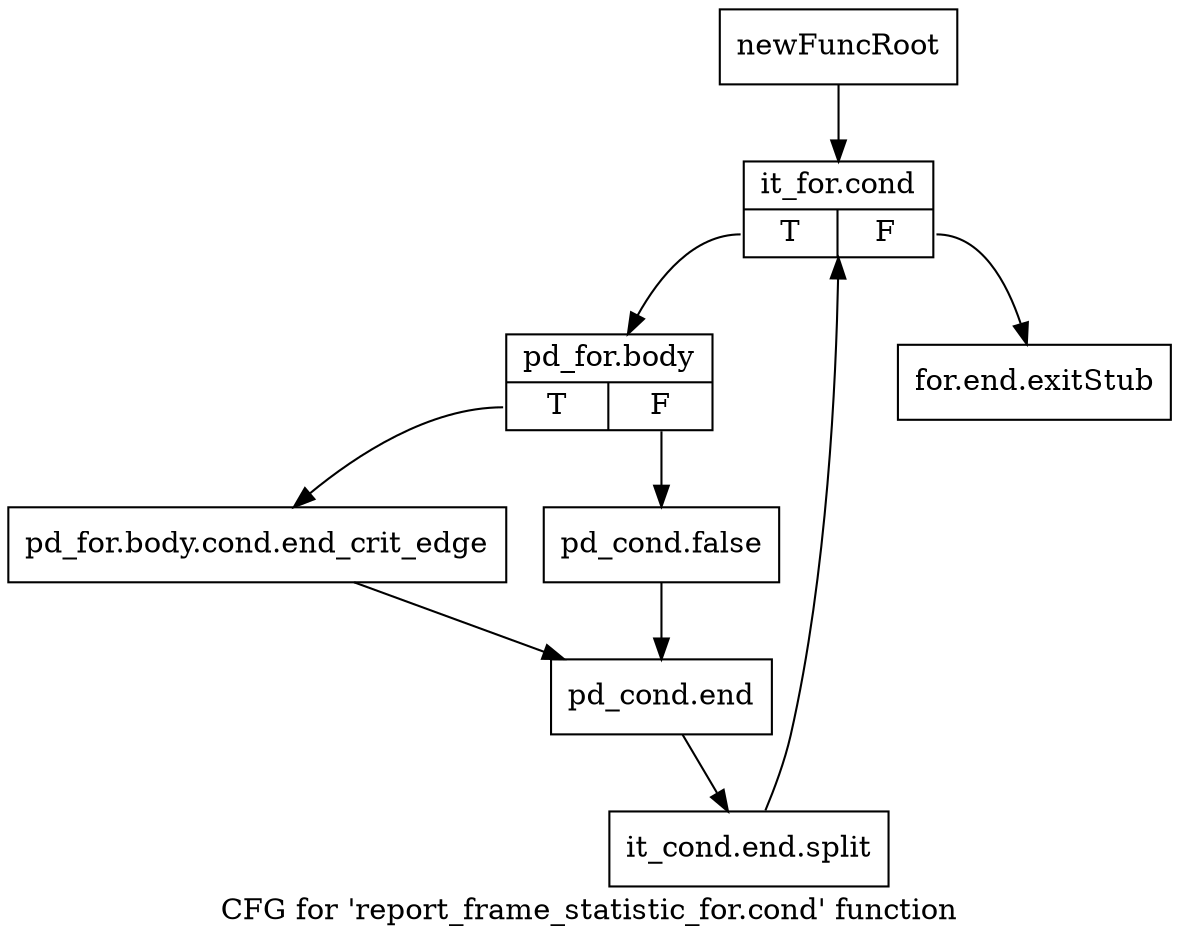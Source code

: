 digraph "CFG for 'report_frame_statistic_for.cond' function" {
	label="CFG for 'report_frame_statistic_for.cond' function";

	Node0x22717e0 [shape=record,label="{newFuncRoot}"];
	Node0x22717e0 -> Node0x2271880;
	Node0x2271830 [shape=record,label="{for.end.exitStub}"];
	Node0x2271880 [shape=record,label="{it_for.cond|{<s0>T|<s1>F}}"];
	Node0x2271880:s0 -> Node0x22718d0;
	Node0x2271880:s1 -> Node0x2271830;
	Node0x22718d0 [shape=record,label="{pd_for.body|{<s0>T|<s1>F}}"];
	Node0x22718d0:s0 -> Node0x2271970;
	Node0x22718d0:s1 -> Node0x2271920;
	Node0x2271920 [shape=record,label="{pd_cond.false}"];
	Node0x2271920 -> Node0x22719c0;
	Node0x2271970 [shape=record,label="{pd_for.body.cond.end_crit_edge}"];
	Node0x2271970 -> Node0x22719c0;
	Node0x22719c0 [shape=record,label="{pd_cond.end}"];
	Node0x22719c0 -> Node0x37ba250;
	Node0x37ba250 [shape=record,label="{it_cond.end.split}"];
	Node0x37ba250 -> Node0x2271880;
}
